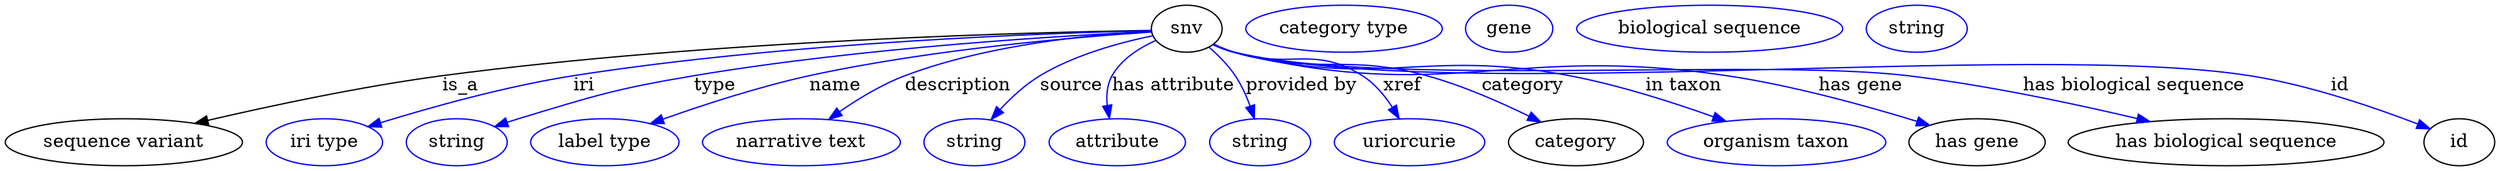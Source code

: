 digraph {
	graph [bb="0,0,1897.3,123"];
	node [label="\N"];
	snv	[height=0.5,
		label=snv,
		pos="899.34,105",
		width=0.75];
	"sequence variant"	[height=0.5,
		pos="90.342,18",
		width=2.5095];
	snv -> "sequence variant"	[label=is_a,
		lp="347.34,61.5",
		pos="e,144.5,32.432 872.4,103.68 790.83,102.43 539.5,96.444 333.34,69 272.03,60.838 203.04,46.099 154.28,34.731"];
	iri	[color=blue,
		height=0.5,
		label="iri type",
		pos="243.34,18",
		width=1.2277];
	snv -> iri	[color=blue,
		label=iri,
		lp="441.34,61.5",
		pos="e,276.54,29.922 872.37,103.51 800.55,101.87 598.83,95.113 433.34,69 382,60.899 324.46,44.726 286.29,32.961",
		style=solid];
	type	[color=blue,
		height=0.5,
		label=string,
		pos="344.34,18",
		width=1.0652];
	snv -> type	[color=blue,
		label=type,
		lp="541.34,61.5",
		pos="e,373.26,30.003 872.41,102.85 810.66,99.915 654.27,90.785 525.34,69 464.86,58.781 450.04,53.789 391.34,36 388.58,35.162 385.74,34.255 \
382.89,33.311",
		style=solid];
	name	[color=blue,
		height=0.5,
		label="label type",
		pos="457.34,18",
		width=1.5707];
	snv -> name	[color=blue,
		label=name,
		lp="632.34,61.5",
		pos="e,491.91,32.252 872.55,102.44 821.44,99.097 706.71,89.775 612.34,69 574.22,60.607 532.14,46.725 501.45,35.715",
		style=solid];
	description	[color=blue,
		height=0.5,
		label="narrative text",
		pos="607.34,18",
		width=2.0943];
	snv -> description	[color=blue,
		label=description,
		lp="725.84,61.5",
		pos="e,627.92,35.529 872.41,103.08 830.94,100.91 749.49,93.593 685.34,69 667.93,62.325 650.29,51.44 636.2,41.529",
		style=solid];
	source	[color=blue,
		height=0.5,
		label=string,
		pos="739.34,18",
		width=1.0652];
	snv -> source	[color=blue,
		label=source,
		lp="811.34,61.5",
		pos="e,751.54,35.505 873.33,99.717 849.58,94.946 814.19,85.621 787.34,69 776.42,62.239 766.26,52.425 758.13,43.278",
		style=solid];
	"has attribute"	[color=blue,
		height=0.5,
		label=attribute,
		pos="847.34,18",
		width=1.4443];
	snv -> "has attribute"	[color=blue,
		label="has attribute",
		lp="889.34,61.5",
		pos="e,840.88,36.221 875.7,95.969 863.41,90.448 849.49,81.769 842.34,69 838.49,62.118 837.98,53.863 838.94,46.061",
		style=solid];
	"provided by"	[color=blue,
		height=0.5,
		label=string,
		pos="955.34,18",
		width=1.0652];
	snv -> "provided by"	[color=blue,
		label="provided by",
		lp="986.84,61.5",
		pos="e,950.93,36.115 916.45,90.729 923.36,84.692 930.95,77.092 936.34,69 941.05,61.938 944.82,53.545 947.72,45.671",
		style=solid];
	xref	[color=blue,
		height=0.5,
		label=uriorcurie,
		pos="1069.3,18",
		width=1.5887];
	snv -> xref	[color=blue,
		label=xref,
		lp="1063.8,61.5",
		pos="e,1061.4,36.045 919.91,93.169 924.86,90.875 930.21,88.652 935.34,87 977.5,73.431 995.92,92.681 1033.3,69 1042.7,63.08 1050.4,53.774 \
1056.2,44.788",
		style=solid];
	category	[height=0.5,
		pos="1196.3,18",
		width=1.4263];
	snv -> category	[color=blue,
		label=category,
		lp="1155.8,61.5",
		pos="e,1169.5,33.441 919.84,92.945 924.8,90.661 930.16,88.498 935.34,87 998.57,68.714 1018.9,86.403 1082.3,69 1109.5,61.55 1138.6,48.72 \
1160.6,37.922",
		style=solid];
	"in taxon"	[color=blue,
		height=0.5,
		label="organism taxon",
		pos="1349.3,18",
		width=2.3109];
	snv -> "in taxon"	[color=blue,
		label="in taxon",
		lp="1278.3,61.5",
		pos="e,1310.7,34.05 919.41,92.926 924.47,90.583 929.99,88.398 935.34,87 1045.7,58.153 1079.3,90.355 1191.3,69 1229,61.83 1270.2,48.601 \
1301.1,37.55",
		style=solid];
	"has gene"	[height=0.5,
		pos="1502.3,18",
		width=1.4443];
	snv -> "has gene"	[color=blue,
		label="has gene",
		lp="1413.3,61.5",
		pos="e,1466.2,30.957 919.38,92.841 924.45,90.501 929.98,88.339 935.34,87 1097.7,46.5 1145.9,93.706 1311.3,69 1361.8,61.473 1418.1,45.818 \
1456.4,34.019",
		style=solid];
	"has biological sequence"	[height=0.5,
		pos="1692.3,18",
		width=3.34];
	snv -> "has biological sequence"	[color=blue,
		label="has biological sequence",
		lp="1621.8,61.5",
		pos="e,1634.4,33.792 919.37,92.792 924.44,90.453 929.97,88.304 935.34,87 1046.4,60.044 1335.9,82.565 1449.3,69 1509.2,61.85 1576.1,47.588 \
1624.6,36.12",
		style=solid];
	id	[height=0.5,
		pos="1870.3,18",
		width=0.75];
	snv -> id	[color=blue,
		label=id,
		lp="1779.3,61.5",
		pos="e,1848.1,28.264 919.36,92.747 924.43,90.41 929.96,88.272 935.34,87 1103,47.358 1540.2,95.782 1710.3,69 1756,61.815 1806.6,44.302 \
1838.4,32.04",
		style=solid];
	"named thing_category"	[color=blue,
		height=0.5,
		label="category type",
		pos="1019.3,105",
		width=2.0762];
	"sequence variant_has gene"	[color=blue,
		height=0.5,
		label=gene,
		pos="1145.3,105",
		width=0.92075];
	"sequence variant_has biological sequence"	[color=blue,
		height=0.5,
		label="biological sequence",
		pos="1298.3,105",
		width=2.8164];
	"sequence variant_id"	[color=blue,
		height=0.5,
		label=string,
		pos="1456.3,105",
		width=1.0652];
}
